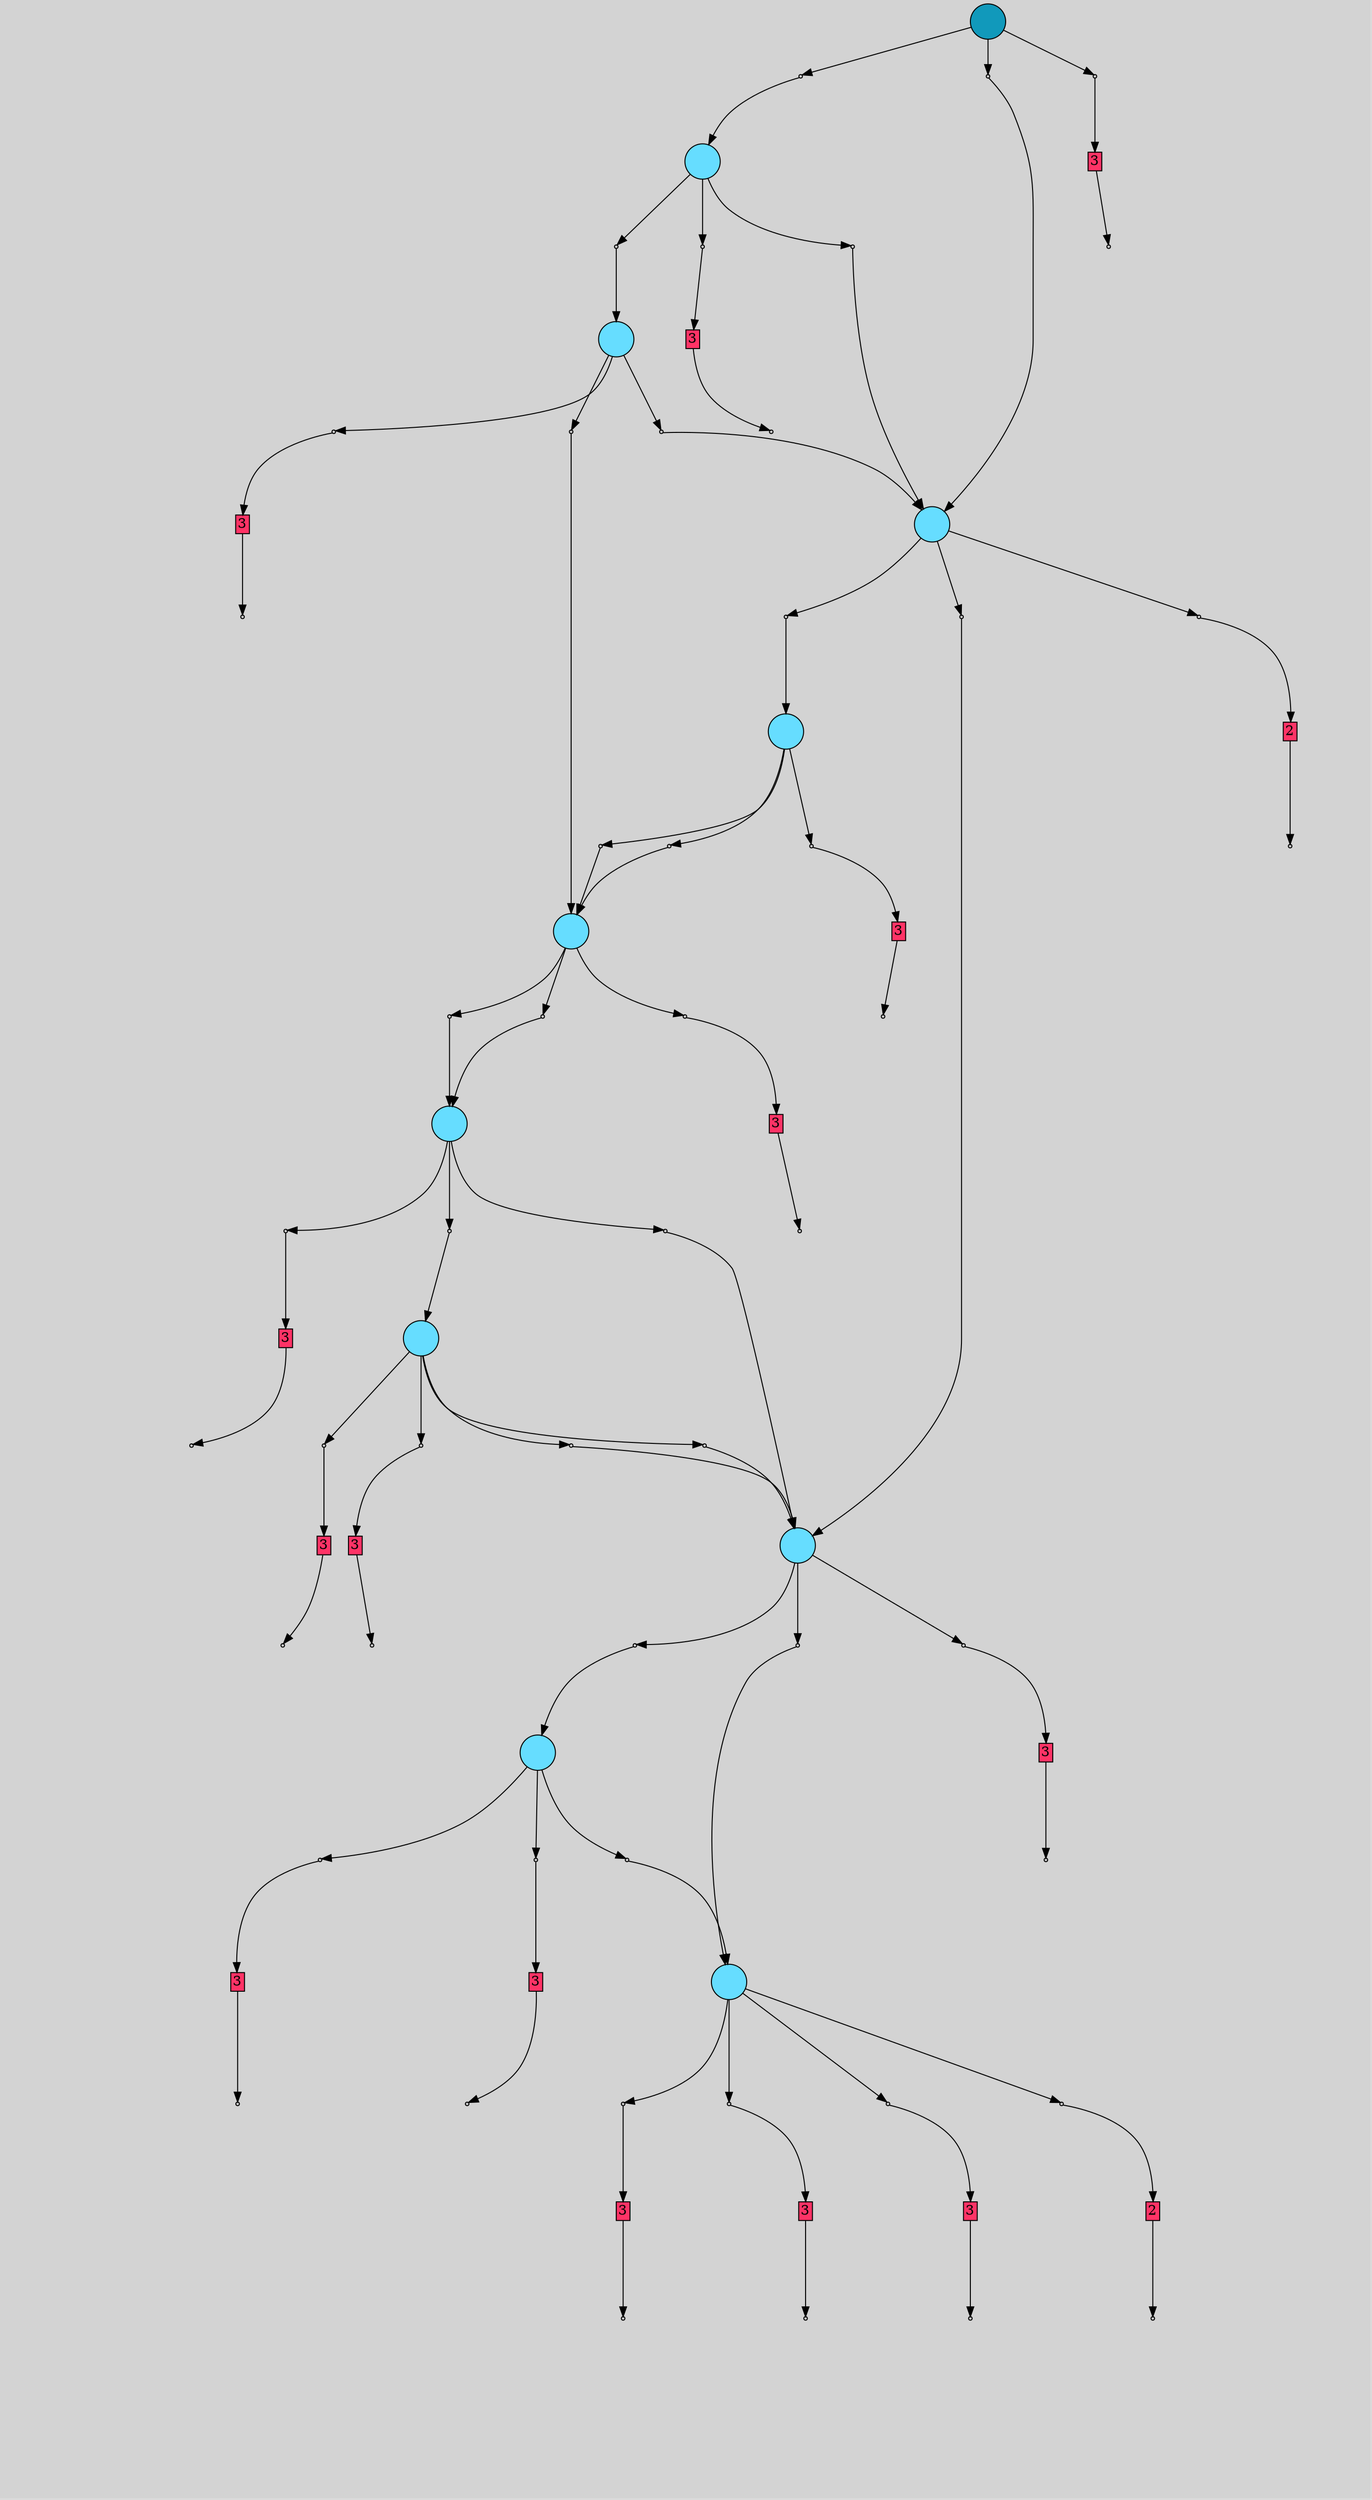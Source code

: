 // File exported with GEGELATI v1.4.0
// On the 2025-07-14 10:34:38
// With the File::TPGGraphDotExporter
digraph{
	graph[pad = "0.212, 0.055" bgcolor = lightgray]
	node[shape=circle style = filled label = ""]
		T816178 [fillcolor="#1199bb"]
		T388256 [fillcolor="#66ddff"]
		T765162 [fillcolor="#66ddff"]
		A815433 [fillcolor="#ff3366" shape=box margin=0.03 width=0 height=0 label="3"]
		T317437 [fillcolor="#66ddff"]
		T55494 [fillcolor="#66ddff"]
		A388408 [fillcolor="#ff3366" shape=box margin=0.03 width=0 height=0 label="2"]
		A765337 [fillcolor="#ff3366" shape=box margin=0.03 width=0 height=0 label="3"]
		T714601 [fillcolor="#66ddff"]
		T129836 [fillcolor="#66ddff"]
		A317154 [fillcolor="#ff3366" shape=box margin=0.03 width=0 height=0 label="3"]
		T24102 [fillcolor="#66ddff"]
		T49996 [fillcolor="#66ddff"]
		A59596 [fillcolor="#ff3366" shape=box margin=0.03 width=0 height=0 label="3"]
		A714789 [fillcolor="#ff3366" shape=box margin=0.03 width=0 height=0 label="3"]
		T92385 [fillcolor="#66ddff"]
		A130018 [fillcolor="#ff3366" shape=box margin=0.03 width=0 height=0 label="3"]
		A24515 [fillcolor="#ff3366" shape=box margin=0.03 width=0 height=0 label="2"]
		A23802 [fillcolor="#ff3366" shape=box margin=0.03 width=0 height=0 label="3"]
		A24516 [fillcolor="#ff3366" shape=box margin=0.03 width=0 height=0 label="3"]
		A24517 [fillcolor="#ff3366" shape=box margin=0.03 width=0 height=0 label="3"]
		A50213 [fillcolor="#ff3366" shape=box margin=0.03 width=0 height=0 label="3"]
		A47662 [fillcolor="#ff3366" shape=box margin=0.03 width=0 height=0 label="3"]
		T73428 [fillcolor="#66ddff"]
		A64419 [fillcolor="#ff3366" shape=box margin=0.03 width=0 height=0 label="3"]
		A52964 [fillcolor="#ff3366" shape=box margin=0.03 width=0 height=0 label="3"]
		A72755 [fillcolor="#ff3366" shape=box margin=0.03 width=0 height=0 label="3"]
		P3240772 [fillcolor="#cccccc" shape=point label="0"] //
		I3240772 [shape=box style=invis label="8|9&1|2#1|6&#92;n15|0&0|9#1|8&#92;n5|3&0|13#0|0&#92;n15|3&0|3#0|7&#92;n15|0&0|16#1|0&#92;n5|0&0|0#0|10&#92;n"] //0.746033|-0.996215|-0.616227|0.008462|0.520137|0.536170|1.025212|-0.269870|0.865065|0.092052|-0.643466|-0.483358|
		P3240772 -> I3240772[style=invis]
		T816178 -> P3240772 -> T388256
		P3240773 [fillcolor="#cccccc" shape=point label="0"] //
		I3240773 [shape=box style=invis label="5|0&1|8#1|12&#92;n5|3&0|13#0|0&#92;n15|0&0|16#1|1&#92;n5|0&0|0#0|10&#92;n"] //0.440855|-0.529191|0.520137|0.536170|0.865065|0.092052|-0.643466|-0.483358|
		P3240773 -> I3240773[style=invis]
		T816178 -> P3240773 -> T765162
		P3240774 [fillcolor="#cccccc" shape=point label="0"] //
		I3240774 [shape=box style=invis label="8|9&1|2#1|6&#92;n15|0&0|9#1|8&#92;n5|0&0|0#0|10&#92;n"] //0.746033|-0.996215|-0.616227|0.008462|-0.643466|-0.483358|
		P3240774 -> I3240774[style=invis]
		A815433 [fillcolor="#ff3366" shape=box margin=0.03 width=0 height=0 label="3"]
		T816178 -> P3240774 -> A815433
		P3240775 [fillcolor="#cccccc" shape=point label="0"] //
		I3240775 [shape=box style=invis label="8|0&1|0#0|15&#92;n5|3&0|13#0|0&#92;n15|3&0|3#0|6&#92;n15|0&0|16#1|5&#92;n"] //-0.343268|-0.734189|0.520137|0.536170|0.828682|-0.269870|0.865065|0.092052|
		P3240775 -> I3240775[style=invis]
		T388256 -> P3240775 -> T317437
		P3240776 [fillcolor="#cccccc" shape=point label="0"] //
		I3240776 [shape=box style=invis label="19|3&1|9#0|11&#92;n15|0&0|16#1|5&#92;n"] //0.534359|-0.939121|0.591546|0.092052|
		P3240776 -> I3240776[style=invis]
		T388256 -> P3240776 -> T55494
		P3240777 [fillcolor="#cccccc" shape=point label="0"] //
		I3240777 [shape=box style=invis label="12|0&1|2#1|11&#92;n7|6&1|2#1|4&#92;n9|12&0|6#1|9&#92;n14|3&0|13#0|12&#92;n14|8&0|16#1|12&#92;n14|7&1|14#1|11&#92;n10|1&0|7#0|8&#92;n13|0&1|1#0|1&#92;n5|3&0|13#0|0&#92;n15|0&0|16#1|5&#92;n"] //-0.243909|0.428581|0.709999|0.149534|0.593687|0.066923|-0.105158|-0.431739|-0.998879|0.348808|0.355718|0.892525|0.947401|-0.347081|-0.198926|0.093728|0.520137|0.536170|0.865065|0.092052|
		P3240777 -> I3240777[style=invis]
		A388408 [fillcolor="#ff3366" shape=box margin=0.03 width=0 height=0 label="2"]
		T388256 -> P3240777 -> A388408
		P3240778 [fillcolor="#cccccc" shape=point label="0"] //
		I3240778 [shape=box style=invis label="8|0&1|8#1|0&#92;n"] //0.754665|0.882487|
		P3240778 -> I3240778[style=invis]
		A765337 [fillcolor="#ff3366" shape=box margin=0.03 width=0 height=0 label="3"]
		T765162 -> P3240778 -> A765337
		P3240779 [fillcolor="#cccccc" shape=point label="0"] //
		I3240779 [shape=box style=invis label="5|0&1|8#1|12&#92;n5|3&0|13#0|0&#92;n15|3&0|3#0|7&#92;n15|0&0|16#1|5&#92;n5|0&0|0#0|10&#92;n"] //0.440855|-0.529191|0.520137|0.536170|0.859808|-0.269870|0.865065|0.092052|-0.643466|-0.483358|
		P3240779 -> I3240779[style=invis]
		T765162 -> P3240779 -> T388256
		P3240780 [fillcolor="#cccccc" shape=point label="0"] //
		I3240780 [shape=box style=invis label="0|2&1|14#1|4&#92;n15|0&0|15#0|9&#92;n"] //-0.153558|0.722554|-0.478373|-0.787100|
		P3240780 -> I3240780[style=invis]
		T765162 -> P3240780 -> T714601
		P3240781 [fillcolor="#cccccc" shape=point label="1"] //
		I3240781 [shape=box style=invis label="16|5&1|0#1|1&#92;n17|4&1|1#0|16&#92;n1|1&1|6#1|14&#92;n19|3&1|5#1|12&#92;n19|0&0|14#0|2&#92;n0|0&1|1#0|0&#92;n4|2&1|15#0|3&#92;n"] //0.041589|0.045543|-0.658852|0.346995|-0.104001|-0.330077|-1.090311|-0.328904|-1.601213|-0.855213|-0.809965|-0.528340|0.542855|0.575519|
		P3240781 -> I3240781[style=invis]
		A815433 -> P3240781
		P3240782 [fillcolor="#cccccc" shape=point label="0"] //
		I3240782 [shape=box style=invis label="5|0&1|8#1|15&#92;n5|3&0|13#0|0&#92;n15|0&0|16#1|5&#92;n"] //0.440855|-0.529191|0.520137|0.536170|0.781651|0.092052|
		P3240782 -> I3240782[style=invis]
		T317437 -> P3240782 -> T129836
		P3240783 [fillcolor="#cccccc" shape=point label="0"] //
		I3240783 [shape=box style=invis label="5|0&1|8#1|15&#92;n5|3&0|13#0|0&#92;n15|0&0|16#1|5&#92;n"] //0.440855|-0.529191|0.520137|0.536170|0.634817|0.092052|
		P3240783 -> I3240783[style=invis]
		A317154 [fillcolor="#ff3366" shape=box margin=0.03 width=0 height=0 label="3"]
		T317437 -> P3240783 -> A317154
		P3240784 [fillcolor="#cccccc" shape=point label="0"] //
		I3240784 [shape=box style=invis label="7|0&1|5#1|5&#92;n8|9&0|0#0|14&#92;n12|3&0|9#1|11&#92;n15|0&0|16#1|5&#92;n"] //0.356884|0.539079|0.411950|-0.124929|0.042112|0.798938|0.792731|0.092052|
		P3240784 -> I3240784[style=invis]
		T317437 -> P3240784 -> T129836
		P3240785 [fillcolor="#cccccc" shape=point label="0"] //
		I3240785 [shape=box style=invis label="7|12&1|7#0|11&#92;n15|0&0|12#1|15&#92;n"] //-0.159578|0.518622|0.084929|0.359744|
		P3240785 -> I3240785[style=invis]
		T55494 -> P3240785 -> T24102
		P3240786 [fillcolor="#cccccc" shape=point label="0"] //
		I3240786 [shape=box style=invis label="0|0&1|8#1|15&#92;n"] //0.440855|-0.529191|
		P3240786 -> I3240786[style=invis]
		T55494 -> P3240786 -> T49996
		P3240787 [fillcolor="#cccccc" shape=point label="0"] //
		I3240787 [shape=box style=invis label="0|0&1|8#1|15&#92;n"] //0.440855|-0.529191|
		P3240787 -> I3240787[style=invis]
		A59596 [fillcolor="#ff3366" shape=box margin=0.03 width=0 height=0 label="3"]
		T55494 -> P3240787 -> A59596
		P3240788 [fillcolor="#cccccc" shape=point label="1"] //
		I3240788 [shape=box style=invis label="15|5&1|4#0|14&#92;n0|5&1|1#0|5&#92;n15|2&1|3#0|10&#92;n7|3&0|5#1|6&#92;n19|1&1|12#1|10&#92;n9|0&1|8#1|4&#92;n"] //-0.311804|-0.455831|-0.218784|0.216274|0.294205|0.159936|-0.875223|0.506492|-0.068711|-0.308801|0.316295|-0.756118|
		P3240788 -> I3240788[style=invis]
		A388408 -> P3240788
		P3240789 [fillcolor="#cccccc" shape=point label="1"] //
		I3240789 [shape=box style=invis label="4|4&1|9#1|2&#92;n18|5&0|4#1|11&#92;n2|2&1|5#1|12&#92;n10|0&1|9#0|2&#92;n5|4&1|3#0|4&#92;n5|3&1|6#0|3&#92;n9|1&0|0#0|6&#92;n"] //-0.411777|0.562105|-0.131476|0.266699|-0.313614|-0.134975|-0.723592|-0.586083|-0.294437|-0.925568|0.729532|-0.644236|-0.450282|-0.565225|
		P3240789 -> I3240789[style=invis]
		A765337 -> P3240789
		P3240790 [fillcolor="#cccccc" shape=point label="0"] //
		I3240790 [shape=box style=invis label="13|0&1|5#1|5&#92;n8|9&0|0#0|14&#92;n12|3&0|9#1|11&#92;n15|0&0|16#1|5&#92;n"] //0.356884|0.539079|0.411950|-0.124929|0.042112|0.798938|0.792731|0.092052|
		P3240790 -> I3240790[style=invis]
		T714601 -> P3240790 -> T129836
		P3240791 [fillcolor="#cccccc" shape=point label="0"] //
		I3240791 [shape=box style=invis label="5|0&1|8#1|12&#92;n5|3&0|13#0|0&#92;n15|3&0|3#0|7&#92;n15|0&0|16#1|5&#92;n"] //0.440855|-0.529191|0.520137|0.536170|1.025212|-0.269870|0.865065|0.092052|
		P3240791 -> I3240791[style=invis]
		T714601 -> P3240791 -> T388256
		P3240792 [fillcolor="#cccccc" shape=point label="0"] //
		I3240792 [shape=box style=invis label="5|8&1|3#0|1&#92;n6|10&0|8#1|9&#92;n11|0&0|10#1|13&#92;n5|0&0|0#0|10&#92;n"] //-0.832693|-0.782653|-0.904502|-0.479463|-0.154421|0.345219|-0.643466|-0.483358|
		P3240792 -> I3240792[style=invis]
		A714789 [fillcolor="#ff3366" shape=box margin=0.03 width=0 height=0 label="3"]
		T714601 -> P3240792 -> A714789
		P3240793 [fillcolor="#cccccc" shape=point label="0"] //
		I3240793 [shape=box style=invis label="5|0&1|8#0|11&#92;n"] //-0.294126|0.477952|
		P3240793 -> I3240793[style=invis]
		T129836 -> P3240793 -> T92385
		P3240794 [fillcolor="#cccccc" shape=point label="0"] //
		I3240794 [shape=box style=invis label="5|0&1|8#0|11&#92;n"] //-0.294126|0.477952|
		P3240794 -> I3240794[style=invis]
		T129836 -> P3240794 -> T92385
		P3240795 [fillcolor="#cccccc" shape=point label="0"] //
		I3240795 [shape=box style=invis label="12|10&1|13#1|2&#92;n15|12&0|10#1|0&#92;n15|0&0|12#1|15&#92;n"] //0.717132|0.641714|0.739291|-0.305186|0.084929|0.359744|
		P3240795 -> I3240795[style=invis]
		A130018 [fillcolor="#ff3366" shape=box margin=0.03 width=0 height=0 label="3"]
		T129836 -> P3240795 -> A130018
		P3240796 [fillcolor="#cccccc" shape=point label="1"] //
		I3240796 [shape=box style=invis label="18|0&1|16#0|15&#92;n9|7&1|8#0|2&#92;n0|5&0|7#0|13&#92;n5|0&1|5#1|0&#92;n6|4&1|3#1|0&#92;n15|4&0|4#0|15&#92;n0|2&1|13#1|6&#92;n11|3&1|5#0|5&#92;n6|5&1|6#1|9&#92;n"] //-0.680693|0.589247|-0.094015|-0.047819|0.918567|0.721544|-0.389432|0.598102|0.812659|0.646896|-0.461569|-0.802125|-0.402752|0.588258|0.036740|0.023813|0.726583|-0.927035|
		P3240796 -> I3240796[style=invis]
		A317154 -> P3240796
		P3240797 [fillcolor="#cccccc" shape=point label="0"] //
		I3240797 [shape=box style=invis label="7|12&1|7#0|11&#92;n15|0&0|12#1|15&#92;n"] //-0.159578|0.518622|0.084929|0.359744|
		P3240797 -> I3240797[style=invis]
		A24515 [fillcolor="#ff3366" shape=box margin=0.03 width=0 height=0 label="2"]
		T24102 -> P3240797 -> A24515
		P3240798 [fillcolor="#cccccc" shape=point label="0"] //
		I3240798 [shape=box style=invis label="5|6&1|1#1|11&#92;n10|1&0|6#1|8&#92;n7|0&0|14#1|4&#92;n"] //0.668290|0.261353|0.374126|0.306145|0.409916|0.480761|
		P3240798 -> I3240798[style=invis]
		A23802 [fillcolor="#ff3366" shape=box margin=0.03 width=0 height=0 label="3"]
		T24102 -> P3240798 -> A23802
		P3240799 [fillcolor="#cccccc" shape=point label="0"] //
		I3240799 [shape=box style=invis label="7|12&1|7#0|11&#92;n15|0&0|12#1|15&#92;n"] //-0.159578|0.518622|0.084929|0.359744|
		P3240799 -> I3240799[style=invis]
		A24516 [fillcolor="#ff3366" shape=box margin=0.03 width=0 height=0 label="3"]
		T24102 -> P3240799 -> A24516
		P3240800 [fillcolor="#cccccc" shape=point label="0"] //
		I3240800 [shape=box style=invis label="0|0&1|8#1|15&#92;n"] //0.440855|-0.529191|
		P3240800 -> I3240800[style=invis]
		A24517 [fillcolor="#ff3366" shape=box margin=0.03 width=0 height=0 label="3"]
		T24102 -> P3240800 -> A24517
		P3240801 [fillcolor="#cccccc" shape=point label="0"] //
		I3240801 [shape=box style=invis label="0|0&1|8#1|15&#92;n"] //0.440855|-0.529191|
		P3240801 -> I3240801[style=invis]
		A50213 [fillcolor="#ff3366" shape=box margin=0.03 width=0 height=0 label="3"]
		T49996 -> P3240801 -> A50213
		P3240802 [fillcolor="#cccccc" shape=point label="0"] //
		I3240802 [shape=box style=invis label="7|12&1|7#0|11&#92;n15|0&0|12#1|15&#92;n"] //-0.159578|0.518622|0.084929|0.359744|
		P3240802 -> I3240802[style=invis]
		T49996 -> P3240802 -> T24102
		P3240803 [fillcolor="#cccccc" shape=point label="0"] //
		I3240803 [shape=box style=invis label="0|0&1|8#1|15&#92;n"] //0.440855|-0.529191|
		P3240803 -> I3240803[style=invis]
		A47662 [fillcolor="#ff3366" shape=box margin=0.03 width=0 height=0 label="3"]
		T49996 -> P3240803 -> A47662
		P3240804 [fillcolor="#cccccc" shape=point label="1"] //
		I3240804 [shape=box style=invis label="15|4&0|14#1|15&#92;n8|11&0|9#0|1&#92;n7|3&0|15#1|3&#92;n4|7&1|4#0|11&#92;n17|1&1|5#1|1&#92;n5|0&1|4#1|11&#92;n6|8&0|4#1|4&#92;n0|2&0|7#0|13&#92;n8|0&0|1#0|6&#92;n17|1&1|5#1|2&#92;n3|5&0|6#0|8&#92;n"] //0.582203|0.921708|0.087222|-0.794296|0.885995|0.295315|-0.456415|-0.802580|-0.200142|0.389535|-0.389432|0.598102|-0.684344|-0.793789|0.918567|0.721544|0.803200|0.326117|-0.880090|0.732971|0.020127|0.152977|
		P3240804 -> I3240804[style=invis]
		A59596 -> P3240804
		P3240805 [fillcolor="#cccccc" shape=point label="1"] //
		I3240805 [shape=box style=invis label="19|11&1|10#1|7&#92;n2|5&1|3#0|11&#92;n4|4&1|9#1|2&#92;n18|0&1|0#1|13&#92;n15|1&1|2#1|2&#92;n10|2&1|13#1|0&#92;n5|3&1|6#0|3&#92;n8|2&0|15#0|9&#92;n"] //-0.362286|0.738333|0.398835|-0.433616|-0.411777|0.562105|0.219005|0.772496|0.149987|0.305427|0.699210|-0.907329|0.729532|-0.644236|-0.603469|-0.400157|
		P3240805 -> I3240805[style=invis]
		A714789 -> P3240805
		P3240806 [fillcolor="#cccccc" shape=point label="0"] //
		I3240806 [shape=box style=invis label="8|6&1|1#0|9&#92;n18|12&0|6#0|3&#92;n15|0&0|12#1|15&#92;n"] //0.506568|-0.288023|0.554473|0.259406|0.084929|0.359744|
		P3240806 -> I3240806[style=invis]
		T92385 -> P3240806 -> T73428
		P3240807 [fillcolor="#cccccc" shape=point label="0"] //
		I3240807 [shape=box style=invis label="12|10&1|13#1|2&#92;n15|12&0|10#1|0&#92;n15|0&0|12#1|15&#92;n"] //0.717132|0.641714|0.739291|-0.305186|0.084929|0.359744|
		P3240807 -> I3240807[style=invis]
		A64419 [fillcolor="#ff3366" shape=box margin=0.03 width=0 height=0 label="3"]
		T92385 -> P3240807 -> A64419
		P3240808 [fillcolor="#cccccc" shape=point label="0"] //
		I3240808 [shape=box style=invis label="5|0&1|8#0|11&#92;n"] //-0.294126|0.477952|
		P3240808 -> I3240808[style=invis]
		T92385 -> P3240808 -> T55494
		P3240809 [fillcolor="#cccccc" shape=point label="1"] //
		I3240809 [shape=box style=invis label="5|2&1|3#0|4&#92;n8|3&1|13#1|5&#92;n4|4&1|9#1|2&#92;n18|5&0|4#1|13&#92;n8|2&0|15#0|9&#92;n15|1&1|6#1|2&#92;n2|0&0|16#1|4&#92;n5|3&1|6#0|3&#92;n15|4&1|14#1|15&#92;n"] //-0.294437|-0.925568|0.111639|0.778290|-0.411777|0.562105|-0.131476|0.266699|-0.603469|-0.400157|0.149987|0.305427|0.325342|0.153166|0.729532|-0.644236|0.903469|-0.188376|
		P3240809 -> I3240809[style=invis]
		A130018 -> P3240809
		P3240810 [fillcolor="#cccccc" shape=point label="1"] //
		I3240810 [shape=box style=invis label="5|1&1|6#0|13&#92;n13|2&1|4#1|11&#92;n11|3&1|1#1|3&#92;n12|5&1|11#1|10&#92;n7|5&0|5#1|6&#92;n10|0&0|2#1|1&#92;n8|3&0|3#0|11&#92;n"] //0.437557|-0.113336|0.367895|0.129483|-0.244891|-0.986851|0.623834|0.024039|-0.875223|0.506492|-0.834941|-0.564232|0.873728|-0.287472|
		P3240810 -> I3240810[style=invis]
		A24515 -> P3240810
		P3240811 [fillcolor="#cccccc" shape=point label="1"] //
		I3240811 [shape=box style=invis label="5|2&1|3#0|4&#92;n7|5&1|6#0|8&#92;n8|3&1|13#1|5&#92;n15|1&1|6#1|2&#92;n2|0&0|16#1|8&#92;n8|3&1|16#0|1&#92;n17|3&0|3#1|12&#92;n15|4&1|14#1|15&#92;n"] //-0.294437|-0.925568|-0.838616|0.131948|0.111639|0.778290|0.149987|0.305427|0.325342|0.153166|0.966039|-0.169764|0.639972|-0.021149|0.903469|-0.188376|
		P3240811 -> I3240811[style=invis]
		A23802 -> P3240811
		P3240812 [fillcolor="#cccccc" shape=point label="1"] //
		I3240812 [shape=box style=invis label="18|12&1|6#0|1&#92;n15|7&1|8#0|8&#92;n7|4&0|12#0|15&#92;n19|12&0|16#1|15&#92;n19|0&0|12#1|15&#92;n7|1&1|3#0|7&#92;n0|2&1|6#0|13&#92;n7|5&0|7#1|15&#92;n15|3&1|2#1|6&#92;n"] //-0.587389|-0.874151|0.769063|-0.633192|0.703169|0.919992|0.306537|-0.042862|-0.799062|0.917495|0.823564|-0.895136|0.968208|-0.367555|-0.910521|-0.417674|-0.258239|0.807939|
		P3240812 -> I3240812[style=invis]
		A24516 -> P3240812
		P3240813 [fillcolor="#cccccc" shape=point label="1"] //
		I3240813 [shape=box style=invis label="5|0&1|5#1|0&#92;n0|2&1|13#1|16&#92;n15|3&1|11#0|8&#92;n15|4&0|14#1|6&#92;n6|5&1|6#0|9&#92;n"] //-0.389432|0.598102|-0.402752|0.588258|-0.925905|-0.678375|-0.399857|0.921708|0.726583|-0.927035|
		P3240813 -> I3240813[style=invis]
		A24517 -> P3240813
		P3240814 [fillcolor="#cccccc" shape=point label="1"] //
		I3240814 [shape=box style=invis label="19|4&0|0#1|10&#92;n17|1&1|5#1|0&#92;n15|3&1|11#0|8&#92;n6|5&0|6#0|9&#92;n16|2&0|9#0|0&#92;n"] //-0.057424|-0.222449|-0.880090|0.732971|-0.925905|-0.678375|0.726583|-0.927035|0.193574|-0.565522|
		P3240814 -> I3240814[style=invis]
		A50213 -> P3240814
		P3240815 [fillcolor="#cccccc" shape=point label="1"] //
		I3240815 [shape=box style=invis label="5|0&1|5#1|0&#92;n18|1&0|8#0|13&#92;n6|5&1|6#1|9&#92;n18|7&0|16#0|3&#92;n11|3&1|5#0|5&#92;n0|2&0|7#0|13&#92;n15|4&0|14#1|15&#92;n17|1&1|5#1|2&#92;n17|0&0|3#0|8&#92;n"] //-0.389432|0.598102|0.242750|0.893177|0.726583|-0.927035|-0.599429|0.975455|0.058960|0.031869|0.918567|0.721544|0.582203|0.921708|-0.880090|0.732971|1.145113|-0.869941|
		P3240815 -> I3240815[style=invis]
		A47662 -> P3240815
		P3240816 [fillcolor="#cccccc" shape=point label="0"] //
		I3240816 [shape=box style=invis label="3|4&0|2#1|15&#92;n1|8&0|4#1|1&#92;n6|1&1|5#1|2&#92;n12|0&0|8#0|1&#92;n"] //0.430567|-0.153402|-0.727826|-0.875219|0.028797|-0.102942|0.150836|-0.108708|
		P3240816 -> I3240816[style=invis]
		A52964 [fillcolor="#ff3366" shape=box margin=0.03 width=0 height=0 label="3"]
		T73428 -> P3240816 -> A52964
		P3240817 [fillcolor="#cccccc" shape=point label="0"] //
		I3240817 [shape=box style=invis label="0|0&1|8#1|15&#92;n"] //0.440855|-0.529191|
		P3240817 -> I3240817[style=invis]
		T73428 -> P3240817 -> T55494
		P3240818 [fillcolor="#cccccc" shape=point label="0"] //
		I3240818 [shape=box style=invis label="5|0&1|8#0|11&#92;n"] //-0.294126|0.477952|
		P3240818 -> I3240818[style=invis]
		T73428 -> P3240818 -> T55494
		P3240819 [fillcolor="#cccccc" shape=point label="0"] //
		I3240819 [shape=box style=invis label="7|12&1|7#0|11&#92;n15|0&0|12#1|15&#92;n"] //-0.159578|0.518622|0.084929|0.359744|
		P3240819 -> I3240819[style=invis]
		A72755 [fillcolor="#ff3366" shape=box margin=0.03 width=0 height=0 label="3"]
		T73428 -> P3240819 -> A72755
		P3240820 [fillcolor="#cccccc" shape=point label="1"] //
		I3240820 [shape=box style=invis label="5|2&1|3#0|4&#92;n8|3&1|13#1|5&#92;n4|4&1|9#1|2&#92;n18|5&0|4#1|13&#92;n15|1&1|6#1|2&#92;n2|0&0|16#1|8&#92;n5|3&1|6#0|3&#92;n15|4&1|14#1|15&#92;n"] //-0.294437|-0.925568|0.111639|0.778290|-0.411777|0.562105|-0.131476|0.266699|0.149987|0.305427|0.325342|0.153166|0.729532|-0.644236|0.903469|-0.188376|
		P3240820 -> I3240820[style=invis]
		A64419 -> P3240820
		P3240821 [fillcolor="#cccccc" shape=point label="1"] //
		I3240821 [shape=box style=invis label="8|3&0|12#0|15&#92;n17|0&0|3#0|8&#92;n7|4&0|5#0|16&#92;n18|7&0|16#0|3&#92;n0|2&0|7#0|13&#92;n5|12&0|4#0|0&#92;n17|1&1|5#1|2&#92;n7|3&0|12#1|3&#92;n9|1&0|1#1|9&#92;n"] //-0.337482|0.748462|0.740999|-0.869941|0.295417|-0.730060|-0.599429|0.975455|0.918567|0.721544|0.837609|0.827901|-0.880090|0.732971|0.885995|0.295315|-0.720662|0.952227|
		P3240821 -> I3240821[style=invis]
		A52964 -> P3240821
		P3240822 [fillcolor="#cccccc" shape=point label="1"] //
		I3240822 [shape=box style=invis label="15|3&1|2#1|12&#92;n18|12&1|6#0|1&#92;n7|4&0|12#0|15&#92;n19|12&0|16#1|15&#92;n19|0&0|12#1|15&#92;n7|1&1|3#0|7&#92;n0|2&1|6#0|13&#92;n5|5&1|9#1|12&#92;n"] //-0.258239|0.807939|-0.587389|-0.874151|0.703169|0.919992|0.306537|-0.042862|-0.799062|0.917495|0.823564|-0.895136|0.968208|-0.367555|-0.271292|0.407449|
		P3240822 -> I3240822[style=invis]
		A72755 -> P3240822
}
